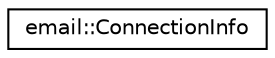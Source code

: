 digraph "Graphical Class Hierarchy"
{
 // LATEX_PDF_SIZE
  edge [fontname="Helvetica",fontsize="10",labelfontname="Helvetica",labelfontsize="10"];
  node [fontname="Helvetica",fontsize="10",shape=record];
  rankdir="LR";
  Node0 [label="email::ConnectionInfo",height=0.2,width=0.4,color="black", fillcolor="white", style="filled",URL="$structemail_1_1ConnectionInfo.html",tooltip="Info for connecting to server."];
}
